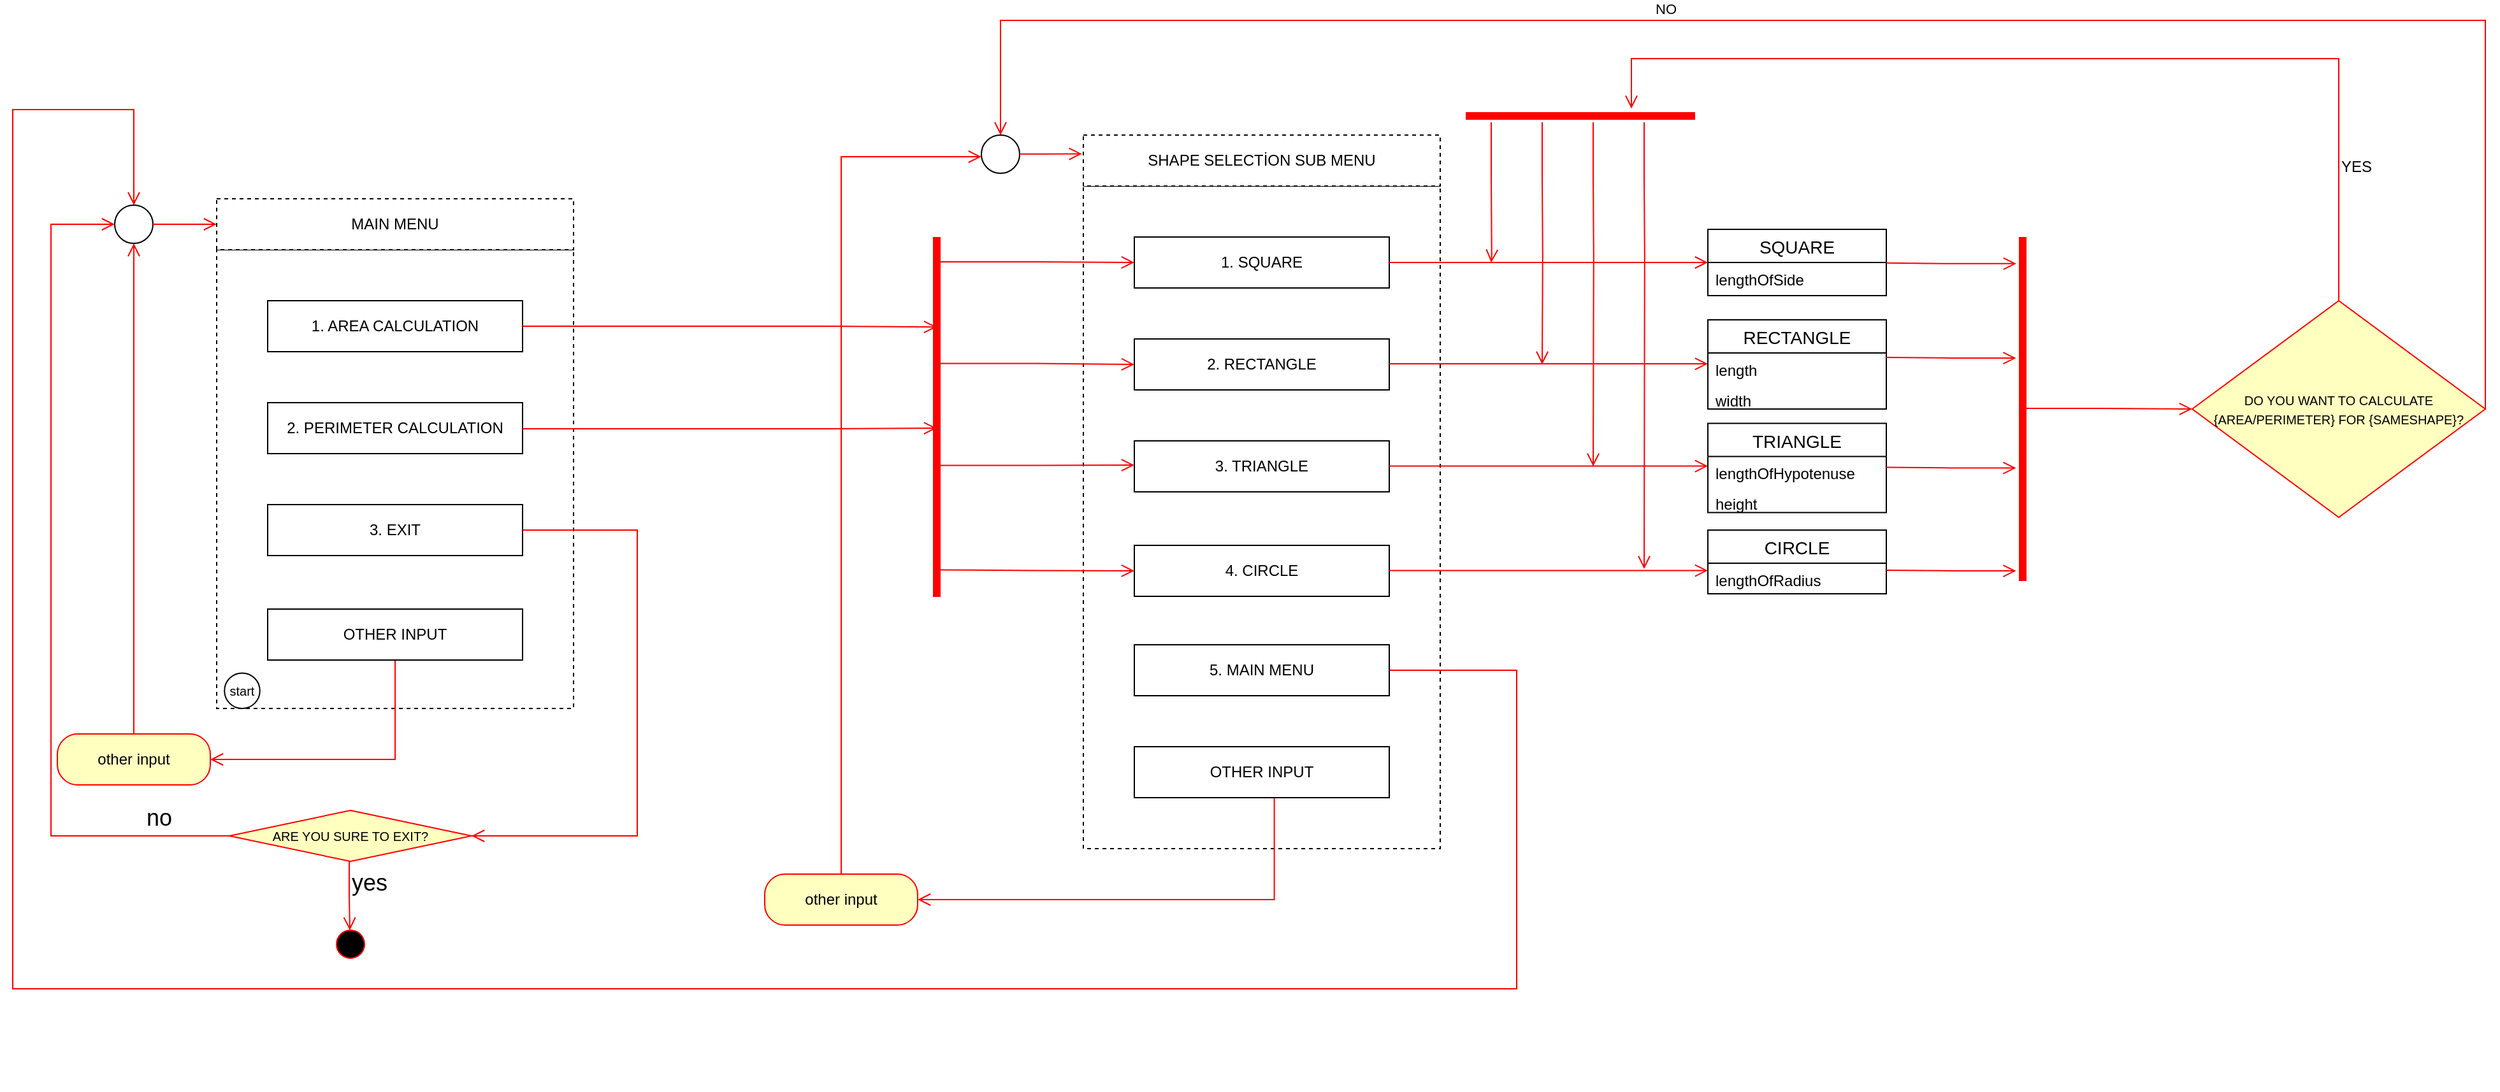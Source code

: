 <mxfile version="24.5.2" type="github">
  <diagram name="Page-1" id="kSgcQvUkj_WSBug4gKsT">
    <mxGraphModel dx="2093" dy="965" grid="1" gridSize="10" guides="1" tooltips="1" connect="1" arrows="1" fold="1" page="1" pageScale="1" pageWidth="850" pageHeight="1100" math="0" shadow="0">
      <root>
        <mxCell id="0" />
        <mxCell id="1" parent="0" />
        <mxCell id="lzAnouYIb8f7EVIocrHt-52" value="" style="fontStyle=0;dashed=1;html=1;whiteSpace=wrap;" vertex="1" parent="1">
          <mxGeometry x="200" y="250" width="280" height="360" as="geometry" />
        </mxCell>
        <mxCell id="lzAnouYIb8f7EVIocrHt-19" value="1. AREA CALCULATION" style="html=1;whiteSpace=wrap;" vertex="1" parent="1">
          <mxGeometry x="240" y="290" width="200" height="40" as="geometry" />
        </mxCell>
        <mxCell id="lzAnouYIb8f7EVIocrHt-20" value="2. PERIMETER CALCULATION" style="html=1;whiteSpace=wrap;" vertex="1" parent="1">
          <mxGeometry x="240" y="370" width="200" height="40" as="geometry" />
        </mxCell>
        <mxCell id="lzAnouYIb8f7EVIocrHt-21" value="3. EXIT" style="html=1;whiteSpace=wrap;" vertex="1" parent="1">
          <mxGeometry x="240" y="450" width="200" height="40" as="geometry" />
        </mxCell>
        <mxCell id="lzAnouYIb8f7EVIocrHt-29" value="" style="group" vertex="1" connectable="0" parent="1">
          <mxGeometry x="200" y="582.22" width="40" height="27.778" as="geometry" />
        </mxCell>
        <mxCell id="lzAnouYIb8f7EVIocrHt-27" value="" style="ellipse;whiteSpace=wrap;html=1;aspect=fixed;container=0;" vertex="1" parent="lzAnouYIb8f7EVIocrHt-29">
          <mxGeometry x="6.113" width="27.778" height="27.778" as="geometry" />
        </mxCell>
        <mxCell id="lzAnouYIb8f7EVIocrHt-26" value="&lt;font style=&quot;font-size: 10px;&quot;&gt;start&lt;/font&gt;" style="text;html=1;align=center;verticalAlign=middle;whiteSpace=wrap;rounded=0;container=0;" vertex="1" parent="lzAnouYIb8f7EVIocrHt-29">
          <mxGeometry y="1.884" width="40" height="24" as="geometry" />
        </mxCell>
        <mxCell id="lzAnouYIb8f7EVIocrHt-38" value="other input" style="rounded=1;whiteSpace=wrap;html=1;arcSize=40;fontColor=#000000;fillColor=#ffffc0;strokeColor=#ff0000;" vertex="1" parent="1">
          <mxGeometry x="75" y="630" width="120" height="40" as="geometry" />
        </mxCell>
        <mxCell id="lzAnouYIb8f7EVIocrHt-39" value="" style="edgeStyle=orthogonalEdgeStyle;html=1;verticalAlign=bottom;endArrow=open;endSize=8;strokeColor=#ff0000;rounded=0;entryX=0.5;entryY=1;entryDx=0;entryDy=0;" edge="1" source="lzAnouYIb8f7EVIocrHt-38" parent="1" target="lzAnouYIb8f7EVIocrHt-53">
          <mxGeometry relative="1" as="geometry">
            <mxPoint x="150" y="340" as="targetPoint" />
            <Array as="points" />
          </mxGeometry>
        </mxCell>
        <mxCell id="lzAnouYIb8f7EVIocrHt-41" value="" style="edgeStyle=orthogonalEdgeStyle;html=1;verticalAlign=bottom;endArrow=open;endSize=8;strokeColor=#ff0000;rounded=0;entryX=1;entryY=0.5;entryDx=0;entryDy=0;exitX=0.5;exitY=1;exitDx=0;exitDy=0;" edge="1" source="lzAnouYIb8f7EVIocrHt-42" parent="1" target="lzAnouYIb8f7EVIocrHt-38">
          <mxGeometry relative="1" as="geometry">
            <mxPoint x="310" y="610" as="targetPoint" />
            <mxPoint x="400" y="660" as="sourcePoint" />
            <Array as="points">
              <mxPoint x="340" y="650" />
            </Array>
          </mxGeometry>
        </mxCell>
        <mxCell id="lzAnouYIb8f7EVIocrHt-42" value="OTHER INPUT" style="html=1;whiteSpace=wrap;" vertex="1" parent="1">
          <mxGeometry x="240" y="532" width="200" height="40" as="geometry" />
        </mxCell>
        <mxCell id="lzAnouYIb8f7EVIocrHt-45" value="&lt;font style=&quot;font-size: 10px;&quot;&gt;ARE YOU SURE TO EXIT?&lt;/font&gt;" style="rhombus;whiteSpace=wrap;html=1;fontColor=#000000;fillColor=#ffffc0;strokeColor=#ff0000;" vertex="1" parent="1">
          <mxGeometry x="210" y="690" width="190" height="40" as="geometry" />
        </mxCell>
        <mxCell id="lzAnouYIb8f7EVIocrHt-46" value="&lt;font style=&quot;font-size: 18px;&quot;&gt;no&lt;/font&gt;" style="edgeStyle=orthogonalEdgeStyle;html=1;align=left;verticalAlign=bottom;endArrow=open;endSize=8;strokeColor=#ff0000;rounded=0;exitX=0;exitY=0.5;exitDx=0;exitDy=0;entryX=0;entryY=0.5;entryDx=0;entryDy=0;" edge="1" source="lzAnouYIb8f7EVIocrHt-45" parent="1" target="lzAnouYIb8f7EVIocrHt-53">
          <mxGeometry x="-0.8" relative="1" as="geometry">
            <mxPoint x="90" y="230" as="targetPoint" />
            <mxPoint x="20" y="715.87" as="sourcePoint" />
            <Array as="points">
              <mxPoint x="70" y="710" />
              <mxPoint x="70" y="230" />
            </Array>
            <mxPoint as="offset" />
          </mxGeometry>
        </mxCell>
        <mxCell id="lzAnouYIb8f7EVIocrHt-47" value="" style="edgeStyle=orthogonalEdgeStyle;html=1;align=left;verticalAlign=top;endArrow=open;endSize=8;strokeColor=#ff0000;rounded=0;entryX=1;entryY=0.5;entryDx=0;entryDy=0;exitX=1;exitY=0.5;exitDx=0;exitDy=0;" edge="1" source="lzAnouYIb8f7EVIocrHt-21" parent="1" target="lzAnouYIb8f7EVIocrHt-45">
          <mxGeometry x="-0.087" y="40" relative="1" as="geometry">
            <mxPoint x="530" y="650.25" as="targetPoint" />
            <mxPoint x="530" y="582.22" as="sourcePoint" />
            <Array as="points">
              <mxPoint x="530" y="470" />
              <mxPoint x="530" y="710" />
            </Array>
            <mxPoint as="offset" />
          </mxGeometry>
        </mxCell>
        <mxCell id="lzAnouYIb8f7EVIocrHt-51" value="MAIN MENU" style="fontStyle=0;dashed=1;html=1;whiteSpace=wrap;" vertex="1" parent="1">
          <mxGeometry x="200" y="210" width="280" height="40" as="geometry" />
        </mxCell>
        <mxCell id="lzAnouYIb8f7EVIocrHt-53" value="" style="ellipse;" vertex="1" parent="1">
          <mxGeometry x="120" y="215" width="30" height="30" as="geometry" />
        </mxCell>
        <mxCell id="lzAnouYIb8f7EVIocrHt-56" value="" style="edgeStyle=orthogonalEdgeStyle;html=1;verticalAlign=bottom;endArrow=open;endSize=8;strokeColor=#ff0000;rounded=0;exitX=1;exitY=0.5;exitDx=0;exitDy=0;entryX=0;entryY=0.5;entryDx=0;entryDy=0;" edge="1" source="lzAnouYIb8f7EVIocrHt-53" parent="1" target="lzAnouYIb8f7EVIocrHt-51">
          <mxGeometry relative="1" as="geometry">
            <mxPoint x="170" y="245" as="targetPoint" />
            <mxPoint x="170" y="185" as="sourcePoint" />
          </mxGeometry>
        </mxCell>
        <mxCell id="lzAnouYIb8f7EVIocrHt-66" value="" style="group" vertex="1" connectable="0" parent="1">
          <mxGeometry x="290" y="730" width="30" height="180" as="geometry" />
        </mxCell>
        <mxCell id="lzAnouYIb8f7EVIocrHt-57" value="&lt;font style=&quot;font-size: 18px;&quot;&gt;yes&lt;/font&gt;" style="edgeStyle=orthogonalEdgeStyle;html=1;align=left;verticalAlign=top;endArrow=open;endSize=8;strokeColor=#ff0000;rounded=0;entryX=0.483;entryY=0.136;entryDx=0;entryDy=0;entryPerimeter=0;" edge="1" parent="lzAnouYIb8f7EVIocrHt-66" target="lzAnouYIb8f7EVIocrHt-60">
          <mxGeometry x="-1" relative="1" as="geometry">
            <mxPoint x="15" y="150" as="targetPoint" />
            <mxPoint x="14" as="sourcePoint" />
            <Array as="points">
              <mxPoint x="14" y="27" />
              <mxPoint x="15" y="27" />
            </Array>
            <mxPoint as="offset" />
          </mxGeometry>
        </mxCell>
        <mxCell id="lzAnouYIb8f7EVIocrHt-60" value="" style="ellipse;html=1;shape=startState;fillColor=#000000;strokeColor=#ff0000;" vertex="1" parent="lzAnouYIb8f7EVIocrHt-66">
          <mxGeometry y="50" width="30" height="30" as="geometry" />
        </mxCell>
        <mxCell id="lzAnouYIb8f7EVIocrHt-75" value="" style="fontStyle=0;dashed=1;html=1;whiteSpace=wrap;" vertex="1" parent="1">
          <mxGeometry x="880" y="200" width="280" height="520" as="geometry" />
        </mxCell>
        <mxCell id="lzAnouYIb8f7EVIocrHt-76" value="1. SQUARE" style="html=1;whiteSpace=wrap;" vertex="1" parent="1">
          <mxGeometry x="920" y="240" width="200" height="40" as="geometry" />
        </mxCell>
        <mxCell id="lzAnouYIb8f7EVIocrHt-77" value="2. RECTANGLE" style="html=1;whiteSpace=wrap;" vertex="1" parent="1">
          <mxGeometry x="920" y="320" width="200" height="40" as="geometry" />
        </mxCell>
        <mxCell id="lzAnouYIb8f7EVIocrHt-78" value="3. TRIANGLE" style="html=1;whiteSpace=wrap;" vertex="1" parent="1">
          <mxGeometry x="920" y="400" width="200" height="40" as="geometry" />
        </mxCell>
        <mxCell id="lzAnouYIb8f7EVIocrHt-82" value="4. CIRCLE" style="html=1;whiteSpace=wrap;" vertex="1" parent="1">
          <mxGeometry x="920" y="482" width="200" height="40" as="geometry" />
        </mxCell>
        <mxCell id="lzAnouYIb8f7EVIocrHt-83" value="SHAPE SELECTİON SUB MENU" style="fontStyle=0;dashed=1;html=1;whiteSpace=wrap;" vertex="1" parent="1">
          <mxGeometry x="880" y="160" width="280" height="40" as="geometry" />
        </mxCell>
        <mxCell id="lzAnouYIb8f7EVIocrHt-84" value="OTHER INPUT" style="html=1;whiteSpace=wrap;" vertex="1" parent="1">
          <mxGeometry x="920" y="640" width="200" height="40" as="geometry" />
        </mxCell>
        <mxCell id="lzAnouYIb8f7EVIocrHt-88" value="other input" style="rounded=1;whiteSpace=wrap;html=1;arcSize=40;fontColor=#000000;fillColor=#ffffc0;strokeColor=#ff0000;" vertex="1" parent="1">
          <mxGeometry x="630" y="740" width="120" height="40" as="geometry" />
        </mxCell>
        <mxCell id="lzAnouYIb8f7EVIocrHt-89" value="" style="edgeStyle=orthogonalEdgeStyle;html=1;verticalAlign=bottom;endArrow=open;endSize=8;strokeColor=#ff0000;rounded=0;" edge="1" parent="1" source="lzAnouYIb8f7EVIocrHt-88">
          <mxGeometry relative="1" as="geometry">
            <mxPoint x="800" y="177" as="targetPoint" />
            <Array as="points">
              <mxPoint x="690" y="685" />
              <mxPoint x="690" y="177" />
            </Array>
          </mxGeometry>
        </mxCell>
        <mxCell id="lzAnouYIb8f7EVIocrHt-90" value="" style="edgeStyle=orthogonalEdgeStyle;html=1;verticalAlign=bottom;endArrow=open;endSize=8;strokeColor=#ff0000;rounded=0;entryX=1;entryY=0.5;entryDx=0;entryDy=0;exitX=0.549;exitY=1.008;exitDx=0;exitDy=0;exitPerimeter=0;" edge="1" parent="1" target="lzAnouYIb8f7EVIocrHt-88" source="lzAnouYIb8f7EVIocrHt-84">
          <mxGeometry relative="1" as="geometry">
            <mxPoint x="1000" y="645" as="targetPoint" />
            <mxPoint x="1030" y="607" as="sourcePoint" />
            <Array as="points">
              <mxPoint x="1030" y="760" />
              <mxPoint x="750" y="760" />
            </Array>
          </mxGeometry>
        </mxCell>
        <mxCell id="lzAnouYIb8f7EVIocrHt-91" value="" style="edgeStyle=orthogonalEdgeStyle;html=1;align=left;verticalAlign=top;endArrow=open;endSize=8;strokeColor=#ff0000;rounded=0;exitX=1;exitY=0.5;exitDx=0;exitDy=0;entryX=0.5;entryY=0;entryDx=0;entryDy=0;" edge="1" parent="1" source="lzAnouYIb8f7EVIocrHt-92" target="lzAnouYIb8f7EVIocrHt-53">
          <mxGeometry x="-0.087" y="40" relative="1" as="geometry">
            <mxPoint x="110" y="160" as="targetPoint" />
            <mxPoint x="860" y="580" as="sourcePoint" />
            <Array as="points">
              <mxPoint x="1220" y="580" />
              <mxPoint x="1220" y="830" />
              <mxPoint x="40" y="830" />
              <mxPoint x="40" y="140" />
              <mxPoint x="135" y="140" />
            </Array>
            <mxPoint as="offset" />
          </mxGeometry>
        </mxCell>
        <mxCell id="lzAnouYIb8f7EVIocrHt-92" value="5. MAIN MENU" style="html=1;whiteSpace=wrap;" vertex="1" parent="1">
          <mxGeometry x="920" y="560" width="200" height="40" as="geometry" />
        </mxCell>
        <mxCell id="lzAnouYIb8f7EVIocrHt-100" value="" style="edgeStyle=orthogonalEdgeStyle;html=1;verticalAlign=bottom;endArrow=open;endSize=8;strokeColor=#ff0000;rounded=0;exitX=1;exitY=0.5;exitDx=0;exitDy=0;entryX=0.75;entryY=0.5;entryDx=0;entryDy=0;entryPerimeter=0;" edge="1" source="lzAnouYIb8f7EVIocrHt-19" parent="1" target="lzAnouYIb8f7EVIocrHt-101">
          <mxGeometry relative="1" as="geometry">
            <mxPoint x="630" y="259.71" as="targetPoint" />
            <mxPoint x="510" y="260" as="sourcePoint" />
            <Array as="points">
              <mxPoint x="680" y="310" />
            </Array>
          </mxGeometry>
        </mxCell>
        <mxCell id="lzAnouYIb8f7EVIocrHt-101" value="" style="shape=line;html=1;strokeWidth=6;strokeColor=#ff0000;rotation=-90;" vertex="1" parent="1">
          <mxGeometry x="623.75" y="376.25" width="282.5" height="10" as="geometry" />
        </mxCell>
        <mxCell id="lzAnouYIb8f7EVIocrHt-102" value="" style="edgeStyle=orthogonalEdgeStyle;html=1;verticalAlign=bottom;endArrow=open;endSize=8;strokeColor=#ff0000;rounded=0;exitX=1;exitY=0.5;exitDx=0;exitDy=0;" edge="1" parent="1">
          <mxGeometry relative="1" as="geometry">
            <mxPoint x="765" y="390" as="targetPoint" />
            <mxPoint x="440" y="390.5" as="sourcePoint" />
            <Array as="points">
              <mxPoint x="680" y="390" />
              <mxPoint x="750" y="390" />
            </Array>
          </mxGeometry>
        </mxCell>
        <mxCell id="lzAnouYIb8f7EVIocrHt-104" value="" style="edgeStyle=orthogonalEdgeStyle;html=1;verticalAlign=bottom;endArrow=open;endSize=8;strokeColor=#ff0000;rounded=0;exitX=0.931;exitY=0.628;exitDx=0;exitDy=0;exitPerimeter=0;entryX=0;entryY=0.5;entryDx=0;entryDy=0;" edge="1" source="lzAnouYIb8f7EVIocrHt-101" parent="1" target="lzAnouYIb8f7EVIocrHt-76">
          <mxGeometry relative="1" as="geometry">
            <mxPoint x="910" y="260" as="targetPoint" />
            <mxPoint x="800" y="245" as="sourcePoint" />
            <Array as="points" />
          </mxGeometry>
        </mxCell>
        <mxCell id="lzAnouYIb8f7EVIocrHt-105" value="" style="edgeStyle=orthogonalEdgeStyle;html=1;verticalAlign=bottom;endArrow=open;endSize=8;strokeColor=#ff0000;rounded=0;exitX=0.931;exitY=0.628;exitDx=0;exitDy=0;exitPerimeter=0;entryX=0;entryY=0.5;entryDx=0;entryDy=0;" edge="1" parent="1" target="lzAnouYIb8f7EVIocrHt-77">
          <mxGeometry relative="1" as="geometry">
            <mxPoint x="910" y="340" as="targetPoint" />
            <mxPoint x="766" y="339.25" as="sourcePoint" />
            <Array as="points">
              <mxPoint x="843" y="339" />
            </Array>
          </mxGeometry>
        </mxCell>
        <mxCell id="lzAnouYIb8f7EVIocrHt-106" value="" style="edgeStyle=orthogonalEdgeStyle;html=1;verticalAlign=bottom;endArrow=open;endSize=8;strokeColor=#ff0000;rounded=0;exitX=0.931;exitY=0.628;exitDx=0;exitDy=0;exitPerimeter=0;" edge="1" parent="1">
          <mxGeometry relative="1" as="geometry">
            <mxPoint x="920" y="419" as="targetPoint" />
            <mxPoint x="766" y="419.25" as="sourcePoint" />
            <Array as="points">
              <mxPoint x="843" y="419" />
            </Array>
          </mxGeometry>
        </mxCell>
        <mxCell id="lzAnouYIb8f7EVIocrHt-107" value="" style="edgeStyle=orthogonalEdgeStyle;html=1;verticalAlign=bottom;endArrow=open;endSize=8;strokeColor=#ff0000;rounded=0;exitX=0.931;exitY=0.628;exitDx=0;exitDy=0;exitPerimeter=0;" edge="1" parent="1" target="lzAnouYIb8f7EVIocrHt-82">
          <mxGeometry relative="1" as="geometry">
            <mxPoint x="850" y="500" as="targetPoint" />
            <mxPoint x="766" y="501.22" as="sourcePoint" />
            <Array as="points" />
          </mxGeometry>
        </mxCell>
        <mxCell id="lzAnouYIb8f7EVIocrHt-110" value="" style="edgeStyle=orthogonalEdgeStyle;html=1;verticalAlign=bottom;endArrow=open;endSize=8;strokeColor=#ff0000;rounded=0;exitX=1;exitY=0.5;exitDx=0;exitDy=0;" edge="1" source="lzAnouYIb8f7EVIocrHt-76" parent="1">
          <mxGeometry relative="1" as="geometry">
            <mxPoint x="1370" y="260" as="targetPoint" />
            <mxPoint x="1330" y="330.0" as="sourcePoint" />
          </mxGeometry>
        </mxCell>
        <mxCell id="lzAnouYIb8f7EVIocrHt-111" value="" style="edgeStyle=orthogonalEdgeStyle;html=1;verticalAlign=bottom;endArrow=open;endSize=8;strokeColor=#ff0000;rounded=0;exitX=1;exitY=0.5;exitDx=0;exitDy=0;" edge="1" parent="1">
          <mxGeometry relative="1" as="geometry">
            <mxPoint x="1370" y="339.52" as="targetPoint" />
            <mxPoint x="1120" y="339.52" as="sourcePoint" />
          </mxGeometry>
        </mxCell>
        <mxCell id="lzAnouYIb8f7EVIocrHt-112" value="" style="edgeStyle=orthogonalEdgeStyle;html=1;verticalAlign=bottom;endArrow=open;endSize=8;strokeColor=#ff0000;rounded=0;exitX=1;exitY=0.5;exitDx=0;exitDy=0;" edge="1" parent="1">
          <mxGeometry relative="1" as="geometry">
            <mxPoint x="1370" y="419.76" as="targetPoint" />
            <mxPoint x="1120" y="419.76" as="sourcePoint" />
          </mxGeometry>
        </mxCell>
        <mxCell id="lzAnouYIb8f7EVIocrHt-113" value="" style="edgeStyle=orthogonalEdgeStyle;html=1;verticalAlign=bottom;endArrow=open;endSize=8;strokeColor=#ff0000;rounded=0;exitX=1;exitY=0.5;exitDx=0;exitDy=0;" edge="1" parent="1">
          <mxGeometry relative="1" as="geometry">
            <mxPoint x="1370" y="501.76" as="targetPoint" />
            <mxPoint x="1120" y="501.76" as="sourcePoint" />
          </mxGeometry>
        </mxCell>
        <mxCell id="lzAnouYIb8f7EVIocrHt-121" value="&lt;font style=&quot;font-size: 10px;&quot;&gt;DO YOU WANT TO CALCULATE &lt;br&gt;{AREA/PERIMETER} FOR {SAMESHAPE}?&lt;/font&gt;" style="rhombus;whiteSpace=wrap;html=1;fontColor=#000000;fillColor=#ffffc0;strokeColor=#ff0000;" vertex="1" parent="1">
          <mxGeometry x="1750" y="290" width="230" height="170" as="geometry" />
        </mxCell>
        <mxCell id="lzAnouYIb8f7EVIocrHt-122" value="NO" style="edgeStyle=orthogonalEdgeStyle;html=1;align=left;verticalAlign=bottom;endArrow=open;endSize=8;strokeColor=#ff0000;rounded=0;exitX=1;exitY=0.5;exitDx=0;exitDy=0;entryX=0.5;entryY=0;entryDx=0;entryDy=0;" edge="1" source="lzAnouYIb8f7EVIocrHt-121" parent="1" target="BljJxkDZNTCyLEzIoULD-45">
          <mxGeometry x="0.229" relative="1" as="geometry">
            <mxPoint x="880" y="10" as="targetPoint" />
            <mxPoint x="2020" y="370" as="sourcePoint" />
            <Array as="points">
              <mxPoint x="1980" y="70" />
              <mxPoint x="815" y="70" />
            </Array>
            <mxPoint as="offset" />
          </mxGeometry>
        </mxCell>
        <mxCell id="lzAnouYIb8f7EVIocrHt-123" value="&lt;font style=&quot;font-size: 12px;&quot;&gt;YES&lt;/font&gt;" style="edgeStyle=orthogonalEdgeStyle;html=1;align=left;verticalAlign=top;endArrow=open;endSize=8;strokeColor=#ff0000;rounded=0;" edge="1" source="lzAnouYIb8f7EVIocrHt-121" parent="1">
          <mxGeometry x="-0.695" relative="1" as="geometry">
            <mxPoint x="1310" y="139.2" as="targetPoint" />
            <Array as="points">
              <mxPoint x="1865" y="100" />
              <mxPoint x="1310" y="100" />
            </Array>
            <mxPoint as="offset" />
          </mxGeometry>
        </mxCell>
        <mxCell id="BljJxkDZNTCyLEzIoULD-1" value="SQUARE" style="swimlane;fontStyle=0;childLayout=stackLayout;horizontal=1;startSize=26;horizontalStack=0;resizeParent=1;resizeParentMax=0;resizeLast=0;collapsible=1;marginBottom=0;align=center;fontSize=14;" vertex="1" parent="1">
          <mxGeometry x="1370" y="234" width="140" height="52" as="geometry" />
        </mxCell>
        <mxCell id="BljJxkDZNTCyLEzIoULD-2" value="lengthOfSide" style="text;strokeColor=none;fillColor=none;spacingLeft=4;spacingRight=4;overflow=hidden;rotatable=0;points=[[0,0.5],[1,0.5]];portConstraint=eastwest;fontSize=12;whiteSpace=wrap;html=1;" vertex="1" parent="BljJxkDZNTCyLEzIoULD-1">
          <mxGeometry y="26" width="140" height="26" as="geometry" />
        </mxCell>
        <mxCell id="BljJxkDZNTCyLEzIoULD-8" value="RECTANGLE" style="swimlane;fontStyle=0;childLayout=stackLayout;horizontal=1;startSize=26;horizontalStack=0;resizeParent=1;resizeParentMax=0;resizeLast=0;collapsible=1;marginBottom=0;align=center;fontSize=14;" vertex="1" parent="1">
          <mxGeometry x="1370" y="305" width="140" height="70" as="geometry" />
        </mxCell>
        <mxCell id="BljJxkDZNTCyLEzIoULD-9" value="length" style="text;strokeColor=none;fillColor=none;spacingLeft=4;spacingRight=4;overflow=hidden;rotatable=0;points=[[0,0.5],[1,0.5]];portConstraint=eastwest;fontSize=12;whiteSpace=wrap;html=1;" vertex="1" parent="BljJxkDZNTCyLEzIoULD-8">
          <mxGeometry y="26" width="140" height="24" as="geometry" />
        </mxCell>
        <mxCell id="BljJxkDZNTCyLEzIoULD-10" value="width" style="text;strokeColor=none;fillColor=none;spacingLeft=4;spacingRight=4;overflow=hidden;rotatable=0;points=[[0,0.5],[1,0.5]];portConstraint=eastwest;fontSize=12;whiteSpace=wrap;html=1;" vertex="1" parent="BljJxkDZNTCyLEzIoULD-8">
          <mxGeometry y="50" width="140" height="20" as="geometry" />
        </mxCell>
        <mxCell id="BljJxkDZNTCyLEzIoULD-15" value="TRIANGLE" style="swimlane;fontStyle=0;childLayout=stackLayout;horizontal=1;startSize=26;horizontalStack=0;resizeParent=1;resizeParentMax=0;resizeLast=0;collapsible=1;marginBottom=0;align=center;fontSize=14;" vertex="1" parent="1">
          <mxGeometry x="1370" y="386.25" width="140" height="70" as="geometry" />
        </mxCell>
        <mxCell id="BljJxkDZNTCyLEzIoULD-16" value="lengthOfHypotenuse" style="text;strokeColor=none;fillColor=none;spacingLeft=4;spacingRight=4;overflow=hidden;rotatable=0;points=[[0,0.5],[1,0.5]];portConstraint=eastwest;fontSize=12;whiteSpace=wrap;html=1;" vertex="1" parent="BljJxkDZNTCyLEzIoULD-15">
          <mxGeometry y="26" width="140" height="24" as="geometry" />
        </mxCell>
        <mxCell id="BljJxkDZNTCyLEzIoULD-17" value="height" style="text;strokeColor=none;fillColor=none;spacingLeft=4;spacingRight=4;overflow=hidden;rotatable=0;points=[[0,0.5],[1,0.5]];portConstraint=eastwest;fontSize=12;whiteSpace=wrap;html=1;" vertex="1" parent="BljJxkDZNTCyLEzIoULD-15">
          <mxGeometry y="50" width="140" height="20" as="geometry" />
        </mxCell>
        <mxCell id="BljJxkDZNTCyLEzIoULD-18" value="CIRCLE" style="swimlane;fontStyle=0;childLayout=stackLayout;horizontal=1;startSize=26;horizontalStack=0;resizeParent=1;resizeParentMax=0;resizeLast=0;collapsible=1;marginBottom=0;align=center;fontSize=14;" vertex="1" parent="1">
          <mxGeometry x="1370" y="470" width="140" height="50" as="geometry" />
        </mxCell>
        <mxCell id="BljJxkDZNTCyLEzIoULD-19" value="lengthOfRadius" style="text;strokeColor=none;fillColor=none;spacingLeft=4;spacingRight=4;overflow=hidden;rotatable=0;points=[[0,0.5],[1,0.5]];portConstraint=eastwest;fontSize=12;whiteSpace=wrap;html=1;" vertex="1" parent="BljJxkDZNTCyLEzIoULD-18">
          <mxGeometry y="26" width="140" height="24" as="geometry" />
        </mxCell>
        <mxCell id="BljJxkDZNTCyLEzIoULD-28" value="" style="edgeStyle=orthogonalEdgeStyle;html=1;verticalAlign=bottom;endArrow=open;endSize=8;strokeColor=#ff0000;rounded=0;exitX=0.987;exitY=0.488;exitDx=0;exitDy=0;exitPerimeter=0;" edge="1" parent="1">
          <mxGeometry relative="1" as="geometry">
            <mxPoint x="1612" y="260.92" as="targetPoint" />
            <mxPoint x="1510.18" y="260.376" as="sourcePoint" />
          </mxGeometry>
        </mxCell>
        <mxCell id="BljJxkDZNTCyLEzIoULD-29" value="" style="edgeStyle=orthogonalEdgeStyle;html=1;verticalAlign=bottom;endArrow=open;endSize=8;strokeColor=#ff0000;rounded=0;exitX=0.987;exitY=0.488;exitDx=0;exitDy=0;exitPerimeter=0;" edge="1" parent="1">
          <mxGeometry relative="1" as="geometry">
            <mxPoint x="1611.82" y="335.04" as="targetPoint" />
            <mxPoint x="1510.0" y="334.496" as="sourcePoint" />
          </mxGeometry>
        </mxCell>
        <mxCell id="BljJxkDZNTCyLEzIoULD-30" value="" style="edgeStyle=orthogonalEdgeStyle;html=1;verticalAlign=bottom;endArrow=open;endSize=8;strokeColor=#ff0000;rounded=0;exitX=0.987;exitY=0.488;exitDx=0;exitDy=0;exitPerimeter=0;" edge="1" parent="1">
          <mxGeometry relative="1" as="geometry">
            <mxPoint x="1611.82" y="421.29" as="targetPoint" />
            <mxPoint x="1510.0" y="420.746" as="sourcePoint" />
          </mxGeometry>
        </mxCell>
        <mxCell id="BljJxkDZNTCyLEzIoULD-31" value="" style="edgeStyle=orthogonalEdgeStyle;html=1;verticalAlign=bottom;endArrow=open;endSize=8;strokeColor=#ff0000;rounded=0;exitX=0.987;exitY=0.488;exitDx=0;exitDy=0;exitPerimeter=0;" edge="1" parent="1">
          <mxGeometry relative="1" as="geometry">
            <mxPoint x="1611.82" y="502.04" as="targetPoint" />
            <mxPoint x="1510.0" y="501.496" as="sourcePoint" />
          </mxGeometry>
        </mxCell>
        <mxCell id="BljJxkDZNTCyLEzIoULD-32" value="" style="shape=line;html=1;strokeWidth=6;strokeColor=#ff0000;rotation=-90;" vertex="1" parent="1">
          <mxGeometry x="1482" y="370" width="270" height="10" as="geometry" />
        </mxCell>
        <mxCell id="BljJxkDZNTCyLEzIoULD-33" value="" style="edgeStyle=orthogonalEdgeStyle;html=1;verticalAlign=bottom;endArrow=open;endSize=8;strokeColor=#ff0000;rounded=0;exitX=0.502;exitY=0.6;exitDx=0;exitDy=0;exitPerimeter=0;entryX=0;entryY=0.5;entryDx=0;entryDy=0;" edge="1" source="BljJxkDZNTCyLEzIoULD-32" parent="1" target="lzAnouYIb8f7EVIocrHt-121">
          <mxGeometry relative="1" as="geometry">
            <mxPoint x="1730" y="375" as="targetPoint" />
            <mxPoint x="1622" y="375" as="sourcePoint" />
            <Array as="points">
              <mxPoint x="1681" y="375" />
            </Array>
          </mxGeometry>
        </mxCell>
        <mxCell id="BljJxkDZNTCyLEzIoULD-36" value="" style="shape=line;html=1;strokeWidth=6;strokeColor=#ff0000;rotation=0;" vertex="1" parent="1">
          <mxGeometry x="1180" y="140" width="180" height="10" as="geometry" />
        </mxCell>
        <mxCell id="BljJxkDZNTCyLEzIoULD-37" value="" style="edgeStyle=orthogonalEdgeStyle;html=1;verticalAlign=bottom;endArrow=open;endSize=8;strokeColor=#ff0000;rounded=0;exitX=0.931;exitY=0.628;exitDx=0;exitDy=0;exitPerimeter=0;" edge="1" parent="1">
          <mxGeometry relative="1" as="geometry">
            <mxPoint x="1200" y="260" as="targetPoint" />
            <mxPoint x="1200.0" y="150.0" as="sourcePoint" />
            <Array as="points">
              <mxPoint x="1200.42" y="193.72" />
              <mxPoint x="1200.42" y="193.72" />
              <mxPoint x="1200.42" y="253.72" />
            </Array>
          </mxGeometry>
        </mxCell>
        <mxCell id="BljJxkDZNTCyLEzIoULD-42" value="" style="edgeStyle=orthogonalEdgeStyle;html=1;verticalAlign=bottom;endArrow=open;endSize=8;strokeColor=#ff0000;rounded=0;exitX=0.931;exitY=0.628;exitDx=0;exitDy=0;exitPerimeter=0;" edge="1" parent="1">
          <mxGeometry relative="1" as="geometry">
            <mxPoint x="1240" y="340" as="targetPoint" />
            <mxPoint x="1240.0" y="150.0" as="sourcePoint" />
            <Array as="points">
              <mxPoint x="1240.42" y="193.72" />
              <mxPoint x="1240.42" y="193.72" />
              <mxPoint x="1240.42" y="253.72" />
            </Array>
          </mxGeometry>
        </mxCell>
        <mxCell id="BljJxkDZNTCyLEzIoULD-43" value="" style="edgeStyle=orthogonalEdgeStyle;html=1;verticalAlign=bottom;endArrow=open;endSize=8;strokeColor=#ff0000;rounded=0;exitX=0.931;exitY=0.628;exitDx=0;exitDy=0;exitPerimeter=0;" edge="1" parent="1">
          <mxGeometry relative="1" as="geometry">
            <mxPoint x="1280" y="420" as="targetPoint" />
            <mxPoint x="1280.0" y="150.0" as="sourcePoint" />
            <Array as="points">
              <mxPoint x="1280.42" y="193.72" />
              <mxPoint x="1280.42" y="193.72" />
              <mxPoint x="1280.42" y="253.72" />
            </Array>
          </mxGeometry>
        </mxCell>
        <mxCell id="BljJxkDZNTCyLEzIoULD-44" value="" style="edgeStyle=orthogonalEdgeStyle;html=1;verticalAlign=bottom;endArrow=open;endSize=8;strokeColor=#ff0000;rounded=0;exitX=0.931;exitY=0.628;exitDx=0;exitDy=0;exitPerimeter=0;" edge="1" parent="1">
          <mxGeometry relative="1" as="geometry">
            <mxPoint x="1320" y="500.476" as="targetPoint" />
            <mxPoint x="1320.0" y="150.0" as="sourcePoint" />
            <Array as="points">
              <mxPoint x="1320.42" y="193.72" />
              <mxPoint x="1320.42" y="193.72" />
              <mxPoint x="1320.42" y="253.72" />
            </Array>
          </mxGeometry>
        </mxCell>
        <mxCell id="BljJxkDZNTCyLEzIoULD-45" value="" style="ellipse;" vertex="1" parent="1">
          <mxGeometry x="800" y="160" width="30" height="30" as="geometry" />
        </mxCell>
        <mxCell id="BljJxkDZNTCyLEzIoULD-47" value="" style="edgeStyle=orthogonalEdgeStyle;html=1;verticalAlign=bottom;endArrow=open;endSize=8;strokeColor=#ff0000;rounded=0;exitX=1;exitY=0.5;exitDx=0;exitDy=0;entryX=-0.004;entryY=0.368;entryDx=0;entryDy=0;entryPerimeter=0;" edge="1" parent="1" target="lzAnouYIb8f7EVIocrHt-83">
          <mxGeometry relative="1" as="geometry">
            <mxPoint x="850" y="150" as="targetPoint" />
            <mxPoint x="830" y="174.89" as="sourcePoint" />
            <Array as="points">
              <mxPoint x="850" y="175" />
            </Array>
          </mxGeometry>
        </mxCell>
      </root>
    </mxGraphModel>
  </diagram>
</mxfile>
